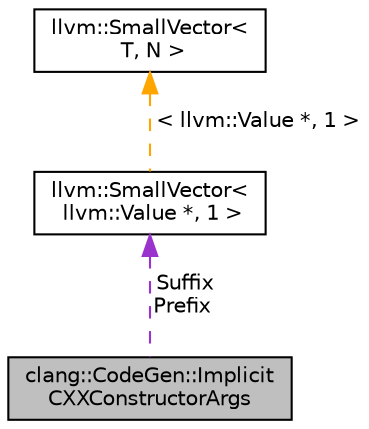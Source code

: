 digraph "clang::CodeGen::ImplicitCXXConstructorArgs"
{
 // LATEX_PDF_SIZE
  bgcolor="transparent";
  edge [fontname="Helvetica",fontsize="10",labelfontname="Helvetica",labelfontsize="10"];
  node [fontname="Helvetica",fontsize="10",shape=record];
  Node1 [label="clang::CodeGen::Implicit\lCXXConstructorArgs",height=0.2,width=0.4,color="black", fillcolor="grey75", style="filled", fontcolor="black",tooltip="Additional implicit arguments to add to a constructor argument list."];
  Node2 -> Node1 [dir="back",color="darkorchid3",fontsize="10",style="dashed",label=" Suffix\nPrefix" ,fontname="Helvetica"];
  Node2 [label="llvm::SmallVector\<\l llvm::Value *, 1 \>",height=0.2,width=0.4,color="black",URL="$classllvm_1_1SmallVector.html",tooltip=" "];
  Node3 -> Node2 [dir="back",color="orange",fontsize="10",style="dashed",label=" \< llvm::Value *, 1 \>" ,fontname="Helvetica"];
  Node3 [label="llvm::SmallVector\<\l T, N \>",height=0.2,width=0.4,color="black",URL="$classllvm_1_1SmallVector.html",tooltip=" "];
}
